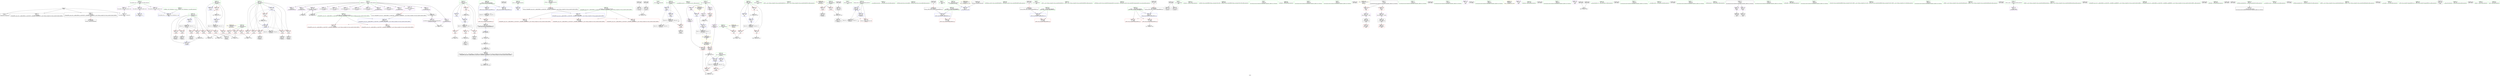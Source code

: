 digraph "SVFG" {
	label="SVFG";

	Node0x563b59ed1890 [shape=record,color=grey,label="{NodeID: 0\nNullPtr}"];
	Node0x563b59ed1890 -> Node0x563b5a040e40[style=solid];
	Node0x563b59ed1890 -> Node0x563b5a040f40[style=solid];
	Node0x563b59ed1890 -> Node0x563b5a041010[style=solid];
	Node0x563b59ed1890 -> Node0x563b5a047af0[style=solid];
	Node0x563b5a042350 [shape=record,color=blue,label="{NodeID: 194\n133\<--148\ni3\<--\n_Z5solvev\n}"];
	Node0x563b5a042350 -> Node0x563b5a060480[style=dashed];
	Node0x563b5a03eaf0 [shape=record,color=purple,label="{NodeID: 111\n94\<--11\n\<--_Z1sB5cxx11\n__cxx_global_var_init.1\n}"];
	Node0x563b5a03eaf0 -> Node0x563b5a0528b0[style=solid];
	Node0x563b5a03d4e0 [shape=record,color=green,label="{NodeID: 28\n54\<--55\ni\<--i_field_insensitive\n_Z3prev\n}"];
	Node0x563b5a03d4e0 -> Node0x563b5a0452c0[style=solid];
	Node0x563b5a03d4e0 -> Node0x563b5a045390[style=solid];
	Node0x563b5a03d4e0 -> Node0x563b5a045460[style=solid];
	Node0x563b5a03d4e0 -> Node0x563b5a045530[style=solid];
	Node0x563b5a03d4e0 -> Node0x563b5a047cc0[style=solid];
	Node0x563b5a03d4e0 -> Node0x563b5a047e60[style=solid];
	Node0x563b5a04fb70 [shape=record,color=black,label="{NodeID: 305\n305 = PHI(185, 303, )\n}"];
	Node0x563b5a04fb70 -> Node0x563b5a03efb0[style=solid];
	Node0x563b5a045530 [shape=record,color=red,label="{NodeID: 139\n78\<--54\n\<--i\n_Z3prev\n}"];
	Node0x563b5a045530 -> Node0x563b5a0513b0[style=solid];
	Node0x563b5a03fe90 [shape=record,color=green,label="{NodeID: 56\n324\<--325\nretval\<--retval_field_insensitive\nmain\n}"];
	Node0x563b5a03fe90 -> Node0x563b5a042c40[style=solid];
	Node0x563b5a075670 [shape=record,color=black,label="{NodeID: 416\n277 = PHI(139, )\n0th arg _ZSteqIcEN9__gnu_cxx11__enable_ifIXsr9__is_charIT_EE7__valueEbE6__typeERKNSt7__cxx1112basic_stringIS2_St11char_traitsIS2_ESaIS2_EEESC_ }"];
	Node0x563b5a075670 -> Node0x563b5a042aa0[style=solid];
	Node0x563b5a046bf0 [shape=record,color=red,label="{NodeID: 167\n285\<--279\n\<--__lhs.addr\n_ZSteqIcEN9__gnu_cxx11__enable_ifIXsr9__is_charIT_EE7__valueEbE6__typeERKNSt7__cxx1112basic_stringIS2_St11char_traitsIS2_ESaIS2_EEESC_\n}"];
	Node0x563b5a0417f0 [shape=record,color=black,label="{NodeID: 84\n193\<--190\nconv\<--call13\n_Z5solvev\n}"];
	Node0x563b5a0417f0 -> Node0x563b5a052730[style=solid];
	Node0x563b59ed1920 [shape=record,color=green,label="{NodeID: 1\n7\<--1\n__dso_handle\<--dummyObj\nGlob }"];
	Node0x563b5a042420 [shape=record,color=blue,label="{NodeID: 195\n135\<--174\nfg\<--\n_Z5solvev\n}"];
	Node0x563b5a042420 -> Node0x563b5a0463d0[style=dashed];
	Node0x563b5a042420 -> Node0x563b5a042760[style=dashed];
	Node0x563b5a042420 -> Node0x563b5a05fa80[style=dashed];
	Node0x563b5a042420 -> Node0x563b5a060980[style=dashed];
	Node0x563b5a03ebc0 [shape=record,color=purple,label="{NodeID: 112\n108\<--11\n\<--_Z1sB5cxx11\n__cxx_global_array_dtor\n}"];
	Node0x563b5a03d5b0 [shape=record,color=green,label="{NodeID: 29\n83\<--84\n__cxx_global_var_init.1\<--__cxx_global_var_init.1_field_insensitive\n}"];
	Node0x563b5a050110 [shape=record,color=black,label="{NodeID: 306\n111 = PHI(109, 112, )\n}"];
	Node0x563b5a050110 -> Node0x563b5a044d10[style=solid];
	Node0x563b5a045600 [shape=record,color=red,label="{NodeID: 140\n70\<--69\n\<--arrayidx\n_Z3prev\n}"];
	Node0x563b5a045600 -> Node0x563b5a051230[style=solid];
	Node0x563b5a03ff60 [shape=record,color=green,label="{NodeID: 57\n326\<--327\nn\<--n_field_insensitive\nmain\n}"];
	Node0x563b5a03ff60 -> Node0x563b5a047000[style=solid];
	Node0x563b5a075800 [shape=record,color=black,label="{NodeID: 417\n278 = PHI(217, )\n1st arg _ZSteqIcEN9__gnu_cxx11__enable_ifIXsr9__is_charIT_EE7__valueEbE6__typeERKNSt7__cxx1112basic_stringIS2_St11char_traitsIS2_ESaIS2_EEESC_ }"];
	Node0x563b5a075800 -> Node0x563b5a042b70[style=solid];
	Node0x563b5a046cc0 [shape=record,color=red,label="{NodeID: 168\n291\<--279\n\<--__lhs.addr\n_ZSteqIcEN9__gnu_cxx11__enable_ifIXsr9__is_charIT_EE7__valueEbE6__typeERKNSt7__cxx1112basic_stringIS2_St11char_traitsIS2_ESaIS2_EEESC_\n}"];
	Node0x563b5a0418c0 [shape=record,color=black,label="{NodeID: 85\n195\<--194\nidxprom14\<--\n_Z5solvev\n}"];
	Node0x563b5a02de90 [shape=record,color=green,label="{NodeID: 2\n14\<--1\n_ZSt3cin\<--dummyObj\nGlob }"];
	Node0x563b5a0424f0 [shape=record,color=blue,label="{NodeID: 196\n137\<--148\nj\<--\n_Z5solvev\n}"];
	Node0x563b5a0424f0 -> Node0x563b5a0464a0[style=dashed];
	Node0x563b5a0424f0 -> Node0x563b5a046570[style=dashed];
	Node0x563b5a0424f0 -> Node0x563b5a046640[style=dashed];
	Node0x563b5a0424f0 -> Node0x563b5a046710[style=dashed];
	Node0x563b5a0424f0 -> Node0x563b5a0467e0[style=dashed];
	Node0x563b5a0424f0 -> Node0x563b5a0468b0[style=dashed];
	Node0x563b5a0424f0 -> Node0x563b5a042830[style=dashed];
	Node0x563b5a0424f0 -> Node0x563b5a060e80[style=dashed];
	Node0x563b5a03ec90 [shape=record,color=purple,label="{NodeID: 113\n109\<--11\n\<--_Z1sB5cxx11\n__cxx_global_array_dtor\n}"];
	Node0x563b5a03ec90 -> Node0x563b5a050110[style=solid];
	Node0x563b5a03d6b0 [shape=record,color=green,label="{NodeID: 30\n91\<--92\n_ZNSt7__cxx1112basic_stringIcSt11char_traitsIcESaIcEEC1Ev\<--_ZNSt7__cxx1112basic_stringIcSt11char_traitsIcESaIcEEC1Ev_field_insensitive\n}"];
	Node0x563b5a0506b0 [shape=record,color=black,label="{NodeID: 307\n222 = PHI(185, 185, 218, )\n}"];
	Node0x563b5a0456d0 [shape=record,color=red,label="{NodeID: 141\n239\<--125\n\<--n\n_Z5solvev\n}"];
	Node0x563b5a0456d0 -> Node0x563b5a0516b0[style=solid];
	Node0x563b5a040030 [shape=record,color=green,label="{NodeID: 58\n328\<--329\ni\<--i_field_insensitive\nmain\n}"];
	Node0x563b5a040030 -> Node0x563b5a0470d0[style=solid];
	Node0x563b5a040030 -> Node0x563b5a0471a0[style=solid];
	Node0x563b5a040030 -> Node0x563b5a047270[style=solid];
	Node0x563b5a040030 -> Node0x563b5a042d10[style=solid];
	Node0x563b5a040030 -> Node0x563b5a042de0[style=solid];
	Node0x563b5a075940 [shape=record,color=black,label="{NodeID: 418\n432 = PHI(308, )\n0th arg __clang_call_terminate }"];
	Node0x563b5a046d90 [shape=record,color=red,label="{NodeID: 169\n297\<--279\n\<--__lhs.addr\n_ZSteqIcEN9__gnu_cxx11__enable_ifIXsr9__is_charIT_EE7__valueEbE6__typeERKNSt7__cxx1112basic_stringIS2_St11char_traitsIS2_ESaIS2_EEESC_\n}"];
	Node0x563b5a041990 [shape=record,color=black,label="{NodeID: 86\n198\<--197\nconv17\<--call16\n_Z5solvev\n}"];
	Node0x563b5a041990 -> Node0x563b5a052730[style=solid];
	Node0x563b5a02df20 [shape=record,color=green,label="{NodeID: 3\n17\<--1\n_ZSt4cout\<--dummyObj\nGlob }"];
	Node0x563b5a0637d0 [shape=record,color=yellow,style=double,label="{NodeID: 363\n8V_1 = ENCHI(MR_8V_0)\npts\{126 \}\nFun[_Z5solvev]}"];
	Node0x563b5a0637d0 -> Node0x563b5a0456d0[style=dashed];
	Node0x563b5a0637d0 -> Node0x563b5a0457a0[style=dashed];
	Node0x563b5a0425c0 [shape=record,color=blue,label="{NodeID: 197\n141\<--185\ncleanup.cond\<--\n_Z5solvev\n}"];
	Node0x563b5a0425c0 -> Node0x563b5a046980[style=dashed];
	Node0x563b5a0425c0 -> Node0x563b5a0425c0[style=dashed];
	Node0x563b5a0425c0 -> Node0x563b5a042690[style=dashed];
	Node0x563b5a0425c0 -> Node0x563b5a061380[style=dashed];
	Node0x563b5a03ed60 [shape=record,color=purple,label="{NodeID: 114\n116\<--11\n\<--_Z1sB5cxx11\n__cxx_global_array_dtor\n}"];
	Node0x563b5a03ed60 -> Node0x563b5a053030[style=solid];
	Node0x563b5a03d7b0 [shape=record,color=green,label="{NodeID: 31\n98\<--99\n__cxx_global_array_dtor\<--__cxx_global_array_dtor_field_insensitive\n}"];
	Node0x563b5a050c90 [shape=record,color=black,label="{NodeID: 308\n88 = PHI(86, 89, )\n}"];
	Node0x563b5a050c90 -> Node0x563b5a044c40[style=solid];
	Node0x563b5a0457a0 [shape=record,color=red,label="{NodeID: 142\n258\<--125\n\<--n\n_Z5solvev\n}"];
	Node0x563b5a0457a0 -> Node0x563b5a03eee0[style=solid];
	Node0x563b5a040100 [shape=record,color=green,label="{NodeID: 59\n332\<--333\n_ZNSt8ios_base15sync_with_stdioEb\<--_ZNSt8ios_base15sync_with_stdioEb_field_insensitive\n}"];
	Node0x563b5a075a80 [shape=record,color=black,label="{NodeID: 419\n396 = PHI(292, )\n0th arg _ZNSt11char_traitsIcE7compareEPKcS2_m }"];
	Node0x563b5a075a80 -> Node0x563b5a042eb0[style=solid];
	Node0x563b5a046e60 [shape=record,color=red,label="{NodeID: 170\n287\<--281\n\<--__rhs.addr\n_ZSteqIcEN9__gnu_cxx11__enable_ifIXsr9__is_charIT_EE7__valueEbE6__typeERKNSt7__cxx1112basic_stringIS2_St11char_traitsIS2_ESaIS2_EEESC_\n}"];
	Node0x563b5a041a60 [shape=record,color=black,label="{NodeID: 87\n202\<--201\nidxprom19\<--\n_Z5solvev\n}"];
	Node0x563b5a03c0d0 [shape=record,color=green,label="{NodeID: 4\n18\<--1\n.str\<--dummyObj\nGlob }"];
	Node0x563b5a0638e0 [shape=record,color=yellow,style=double,label="{NodeID: 364\n10V_1 = ENCHI(MR_10V_0)\npts\{128 \}\nFun[_Z5solvev]}"];
	Node0x563b5a0638e0 -> Node0x563b5a045870[style=dashed];
	Node0x563b5a0638e0 -> Node0x563b5a045940[style=dashed];
	Node0x563b5a0638e0 -> Node0x563b5a045a10[style=dashed];
	Node0x563b5a042690 [shape=record,color=blue,label="{NodeID: 198\n141\<--214\ncleanup.cond\<--\n_Z5solvev\n}"];
	Node0x563b5a042690 -> Node0x563b5a046980[style=dashed];
	Node0x563b5a042690 -> Node0x563b5a0425c0[style=dashed];
	Node0x563b5a042690 -> Node0x563b5a061380[style=dashed];
	Node0x563b5a0441d0 [shape=record,color=purple,label="{NodeID: 115\n156\<--11\narrayidx\<--_Z1sB5cxx11\n_Z5solvev\n}"];
	Node0x563b5a03d8b0 [shape=record,color=green,label="{NodeID: 32\n105\<--106\n.addr\<--.addr_field_insensitive\n__cxx_global_array_dtor\n}"];
	Node0x563b5a03d8b0 -> Node0x563b5a047f30[style=solid];
	Node0x563b5a051230 [shape=record,color=grey,label="{NodeID: 309\n71 = Binary(72, 70, )\n}"];
	Node0x563b5a051230 -> Node0x563b5a047d90[style=solid];
	Node0x563b5a045870 [shape=record,color=red,label="{NodeID: 143\n151\<--127\n\<--p\n_Z5solvev\n}"];
	Node0x563b5a045870 -> Node0x563b5a0525b0[style=solid];
	Node0x563b5a040200 [shape=record,color=green,label="{NodeID: 60\n341\<--342\n_ZNSt9basic_iosIcSt11char_traitsIcEE3tieEPSo\<--_ZNSt9basic_iosIcSt11char_traitsIcEE3tieEPSo_field_insensitive\n}"];
	Node0x563b5a075bc0 [shape=record,color=black,label="{NodeID: 420\n397 = PHI(296, )\n1st arg _ZNSt11char_traitsIcE7compareEPKcS2_m }"];
	Node0x563b5a075bc0 -> Node0x563b5a042f80[style=solid];
	Node0x563b5a05dc80 [shape=record,color=black,label="{NodeID: 337\nMR_38V_3 = PHI(MR_38V_4, MR_38V_2, )\npts\{400 \}\n}"];
	Node0x563b5a05dc80 -> Node0x563b5a0474e0[style=dashed];
	Node0x563b5a046f30 [shape=record,color=red,label="{NodeID: 171\n295\<--281\n\<--__rhs.addr\n_ZSteqIcEN9__gnu_cxx11__enable_ifIXsr9__is_charIT_EE7__valueEbE6__typeERKNSt7__cxx1112basic_stringIS2_St11char_traitsIS2_ESaIS2_EEESC_\n}"];
	Node0x563b5a041b30 [shape=record,color=black,label="{NodeID: 88\n205\<--204\nidxprom21\<--\n_Z5solvev\n}"];
	Node0x563b5a03c160 [shape=record,color=green,label="{NodeID: 5\n20\<--1\n.str.2\<--dummyObj\nGlob }"];
	Node0x563b5a042760 [shape=record,color=blue,label="{NodeID: 199\n135\<--229\nfg\<--\n_Z5solvev\n}"];
	Node0x563b5a042760 -> Node0x563b5a05fa80[style=dashed];
	Node0x563b5a044260 [shape=record,color=purple,label="{NodeID: 116\n189\<--11\narrayidx12\<--_Z1sB5cxx11\n_Z5solvev\n}"];
	Node0x563b5a03d980 [shape=record,color=green,label="{NodeID: 33\n114\<--115\n_ZNSt7__cxx1112basic_stringIcSt11char_traitsIcESaIcEED1Ev\<--_ZNSt7__cxx1112basic_stringIcSt11char_traitsIcESaIcEED1Ev_field_insensitive\n}"];
	Node0x563b5a0513b0 [shape=record,color=grey,label="{NodeID: 310\n79 = Binary(78, 60, )\n}"];
	Node0x563b5a0513b0 -> Node0x563b5a047e60[style=solid];
	Node0x563b5a045940 [shape=record,color=red,label="{NodeID: 144\n170\<--127\n\<--p\n_Z5solvev\n}"];
	Node0x563b5a045940 -> Node0x563b5a0534b0[style=solid];
	Node0x563b5a040300 [shape=record,color=green,label="{NodeID: 61\n351\<--352\n_ZNSt9basic_iosIcSt11char_traitsIcEE10exceptionsESt12_Ios_Iostate\<--_ZNSt9basic_iosIcSt11char_traitsIcEE10exceptionsESt12_Ios_Iostate_field_insensitive\n}"];
	Node0x563b5a075d00 [shape=record,color=black,label="{NodeID: 421\n398 = PHI(298, )\n2nd arg _ZNSt11char_traitsIcE7compareEPKcS2_m }"];
	Node0x563b5a075d00 -> Node0x563b5a043050[style=solid];
	Node0x563b5a047000 [shape=record,color=red,label="{NodeID: 172\n358\<--326\n\<--n\nmain\n}"];
	Node0x563b5a047000 -> Node0x563b5a052430[style=solid];
	Node0x563b5a041c00 [shape=record,color=black,label="{NodeID: 89\n208\<--207\nconv24\<--call23\n_Z5solvev\n}"];
	Node0x563b5a03c1f0 [shape=record,color=green,label="{NodeID: 6\n22\<--1\n.str.3\<--dummyObj\nGlob }"];
	Node0x563b5a042830 [shape=record,color=blue,label="{NodeID: 200\n137\<--233\nj\<--inc30\n_Z5solvev\n}"];
	Node0x563b5a042830 -> Node0x563b5a0464a0[style=dashed];
	Node0x563b5a042830 -> Node0x563b5a046570[style=dashed];
	Node0x563b5a042830 -> Node0x563b5a046640[style=dashed];
	Node0x563b5a042830 -> Node0x563b5a046710[style=dashed];
	Node0x563b5a042830 -> Node0x563b5a0467e0[style=dashed];
	Node0x563b5a042830 -> Node0x563b5a0468b0[style=dashed];
	Node0x563b5a042830 -> Node0x563b5a042830[style=dashed];
	Node0x563b5a042830 -> Node0x563b5a060e80[style=dashed];
	Node0x563b5a0442f0 [shape=record,color=purple,label="{NodeID: 117\n196\<--11\narrayidx15\<--_Z1sB5cxx11\n_Z5solvev\n}"];
	Node0x563b5a03da80 [shape=record,color=green,label="{NodeID: 34\n122\<--123\n_Z5solvev\<--_Z5solvev_field_insensitive\n}"];
	Node0x563b5a051530 [shape=record,color=grey,label="{NodeID: 311\n67 = Binary(66, 60, )\n}"];
	Node0x563b5a051530 -> Node0x563b5a0413e0[style=solid];
	Node0x563b5a045a10 [shape=record,color=red,label="{NodeID: 145\n178\<--127\n\<--p\n_Z5solvev\n}"];
	Node0x563b5a045a10 -> Node0x563b5a052bb0[style=solid];
	Node0x563b5a040400 [shape=record,color=green,label="{NodeID: 62\n363\<--364\n_ZStlsISt11char_traitsIcEERSt13basic_ostreamIcT_ES5_PKc\<--_ZStlsISt11char_traitsIcEERSt13basic_ostreamIcT_ES5_PKc_field_insensitive\n}"];
	Node0x563b5a076620 [shape=record,color=black,label="{NodeID: 422\n299 = PHI(395, )\n}"];
	Node0x563b5a076620 -> Node0x563b5a0531b0[style=solid];
	Node0x563b5a05e680 [shape=record,color=black,label="{NodeID: 339\nMR_2V_3 = PHI(MR_2V_4, MR_2V_2, )\npts\{55 \}\n}"];
	Node0x563b5a05e680 -> Node0x563b5a0452c0[style=dashed];
	Node0x563b5a05e680 -> Node0x563b5a045390[style=dashed];
	Node0x563b5a05e680 -> Node0x563b5a045460[style=dashed];
	Node0x563b5a05e680 -> Node0x563b5a045530[style=dashed];
	Node0x563b5a05e680 -> Node0x563b5a047e60[style=dashed];
	Node0x563b5a0470d0 [shape=record,color=red,label="{NodeID: 173\n357\<--328\n\<--i\nmain\n}"];
	Node0x563b5a0470d0 -> Node0x563b5a052430[style=solid];
	Node0x563b5a041cd0 [shape=record,color=black,label="{NodeID: 90\n209\<--207\nconv25\<--call23\n_Z5solvev\n}"];
	Node0x563b5a03c280 [shape=record,color=green,label="{NodeID: 7\n25\<--1\n\<--dummyObj\nCan only get source location for instruction, argument, global var or function.}"];
	Node0x563b5a042900 [shape=record,color=blue,label="{NodeID: 201\n131\<--250\nans\<--add\n_Z5solvev\n}"];
	Node0x563b5a042900 -> Node0x563b5a05ff80[style=dashed];
	Node0x563b5a0443c0 [shape=record,color=purple,label="{NodeID: 118\n203\<--11\narrayidx20\<--_Z1sB5cxx11\n_Z5solvev\n}"];
	Node0x563b5a03db80 [shape=record,color=green,label="{NodeID: 35\n125\<--126\nn\<--n_field_insensitive\n_Z5solvev\n}"];
	Node0x563b5a03db80 -> Node0x563b5a0456d0[style=solid];
	Node0x563b5a03db80 -> Node0x563b5a0457a0[style=solid];
	Node0x563b5a0516b0 [shape=record,color=grey,label="{NodeID: 312\n245 = Binary(239, 244, )\n}"];
	Node0x563b5a0516b0 -> Node0x563b5a0420e0[style=solid];
	Node0x563b5a045ae0 [shape=record,color=red,label="{NodeID: 146\n150\<--129\n\<--i\n_Z5solvev\n}"];
	Node0x563b5a045ae0 -> Node0x563b5a0525b0[style=solid];
	Node0x563b5a040500 [shape=record,color=green,label="{NodeID: 63\n368\<--369\n_ZNSolsEi\<--_ZNSolsEi_field_insensitive\n}"];
	Node0x563b5a076850 [shape=record,color=black,label="{NodeID: 423\n197 = PHI()\n}"];
	Node0x563b5a076850 -> Node0x563b5a041990[style=solid];
	Node0x563b5a05eb80 [shape=record,color=black,label="{NodeID: 340\nMR_4V_3 = PHI(MR_4V_4, MR_4V_2, )\npts\{100000 \}\n|{|<s2>27}}"];
	Node0x563b5a05eb80 -> Node0x563b5a045600[style=dashed];
	Node0x563b5a05eb80 -> Node0x563b5a047d90[style=dashed];
	Node0x563b5a05eb80:s2 -> Node0x563b5a048d90[style=dashed,color=blue];
	Node0x563b5a0471a0 [shape=record,color=red,label="{NodeID: 174\n365\<--328\n\<--i\nmain\n}"];
	Node0x563b5a0471a0 -> Node0x563b5a0522b0[style=solid];
	Node0x563b5a041da0 [shape=record,color=black,label="{NodeID: 91\n216\<--215\nidxprom26\<--\n_Z5solvev\n}"];
	Node0x563b5a03c310 [shape=record,color=green,label="{NodeID: 8\n58\<--1\n\<--dummyObj\nCan only get source location for instruction, argument, global var or function.}"];
	Node0x563b5a0429d0 [shape=record,color=blue,label="{NodeID: 202\n133\<--255\ni3\<--inc41\n_Z5solvev\n}"];
	Node0x563b5a0429d0 -> Node0x563b5a060480[style=dashed];
	Node0x563b5a044490 [shape=record,color=purple,label="{NodeID: 119\n206\<--11\narrayidx22\<--_Z1sB5cxx11\n_Z5solvev\n}"];
	Node0x563b5a03dc50 [shape=record,color=green,label="{NodeID: 36\n127\<--128\np\<--p_field_insensitive\n_Z5solvev\n}"];
	Node0x563b5a03dc50 -> Node0x563b5a045870[style=solid];
	Node0x563b5a03dc50 -> Node0x563b5a045940[style=solid];
	Node0x563b5a03dc50 -> Node0x563b5a045a10[style=solid];
	Node0x563b5a051830 [shape=record,color=grey,label="{NodeID: 313\n263 = Binary(261, 262, )\n}"];
	Node0x563b5a045bb0 [shape=record,color=red,label="{NodeID: 147\n154\<--129\n\<--i\n_Z5solvev\n}"];
	Node0x563b5a045bb0 -> Node0x563b5a041650[style=solid];
	Node0x563b5a040600 [shape=record,color=green,label="{NodeID: 64\n399\<--400\nretval\<--retval_field_insensitive\n_ZNSt11char_traitsIcE7compareEPKcS2_m\n}"];
	Node0x563b5a040600 -> Node0x563b5a0474e0[style=solid];
	Node0x563b5a040600 -> Node0x563b5a043120[style=solid];
	Node0x563b5a040600 -> Node0x563b5a04a120[style=solid];
	Node0x563b5a076920 [shape=record,color=black,label="{NodeID: 424\n207 = PHI()\n}"];
	Node0x563b5a076920 -> Node0x563b5a041c00[style=solid];
	Node0x563b5a076920 -> Node0x563b5a041cd0[style=solid];
	Node0x563b5a05f080 [shape=record,color=black,label="{NodeID: 341\nMR_35V_3 = PHI(MR_35V_4, MR_35V_2, )\npts\{329 \}\n}"];
	Node0x563b5a05f080 -> Node0x563b5a0470d0[style=dashed];
	Node0x563b5a05f080 -> Node0x563b5a0471a0[style=dashed];
	Node0x563b5a05f080 -> Node0x563b5a047270[style=dashed];
	Node0x563b5a05f080 -> Node0x563b5a042de0[style=dashed];
	Node0x563b5a047270 [shape=record,color=red,label="{NodeID: 175\n376\<--328\n\<--i\nmain\n}"];
	Node0x563b5a047270 -> Node0x563b5a051fb0[style=solid];
	Node0x563b5a041e70 [shape=record,color=black,label="{NodeID: 92\n237\<--236\ntobool\<--\n_Z5solvev\n}"];
	Node0x563b5a03c3a0 [shape=record,color=green,label="{NodeID: 9\n60\<--1\n\<--dummyObj\nCan only get source location for instruction, argument, global var or function.}"];
	Node0x563b5a042aa0 [shape=record,color=blue,label="{NodeID: 203\n279\<--277\n__lhs.addr\<--__lhs\n_ZSteqIcEN9__gnu_cxx11__enable_ifIXsr9__is_charIT_EE7__valueEbE6__typeERKNSt7__cxx1112basic_stringIS2_St11char_traitsIS2_ESaIS2_EEESC_\n}"];
	Node0x563b5a042aa0 -> Node0x563b5a046bf0[style=dashed];
	Node0x563b5a042aa0 -> Node0x563b5a046cc0[style=dashed];
	Node0x563b5a042aa0 -> Node0x563b5a046d90[style=dashed];
	Node0x563b5a044560 [shape=record,color=purple,label="{NodeID: 120\n217\<--11\narrayidx27\<--_Z1sB5cxx11\n_Z5solvev\n|{<s0>13}}"];
	Node0x563b5a044560:s0 -> Node0x563b5a075800[style=solid,color=red];
	Node0x563b5a03dd20 [shape=record,color=green,label="{NodeID: 37\n129\<--130\ni\<--i_field_insensitive\n_Z5solvev\n}"];
	Node0x563b5a03dd20 -> Node0x563b5a045ae0[style=solid];
	Node0x563b5a03dd20 -> Node0x563b5a045bb0[style=solid];
	Node0x563b5a03dd20 -> Node0x563b5a045c80[style=solid];
	Node0x563b5a03dd20 -> Node0x563b5a048000[style=solid];
	Node0x563b5a03dd20 -> Node0x563b5a0421b0[style=solid];
	Node0x563b5a048d90 [shape=record,color=yellow,style=double,label="{NodeID: 397\n4V_2 = CSCHI(MR_4V_1)\npts\{100000 \}\nCS[]|{<s0>32}}"];
	Node0x563b5a048d90:s0 -> Node0x563b5a063f00[style=dashed,color=red];
	Node0x563b5a0519b0 [shape=record,color=grey,label="{NodeID: 314\n250 = Binary(249, 248, )\n}"];
	Node0x563b5a0519b0 -> Node0x563b5a042900[style=solid];
	Node0x563b5a045c80 [shape=record,color=red,label="{NodeID: 148\n161\<--129\n\<--i\n_Z5solvev\n}"];
	Node0x563b5a045c80 -> Node0x563b5a051cb0[style=solid];
	Node0x563b5a0406d0 [shape=record,color=green,label="{NodeID: 65\n401\<--402\n__s1.addr\<--__s1.addr_field_insensitive\n_ZNSt11char_traitsIcE7compareEPKcS2_m\n}"];
	Node0x563b5a0406d0 -> Node0x563b5a0475b0[style=solid];
	Node0x563b5a0406d0 -> Node0x563b5a042eb0[style=solid];
	Node0x563b5a076a50 [shape=record,color=black,label="{NodeID: 425\n36 = PHI()\n}"];
	Node0x563b5a05f580 [shape=record,color=black,label="{NodeID: 342\nMR_12V_3 = PHI(MR_12V_4, MR_12V_2, )\npts\{130 \}\n}"];
	Node0x563b5a05f580 -> Node0x563b5a045ae0[style=dashed];
	Node0x563b5a05f580 -> Node0x563b5a045bb0[style=dashed];
	Node0x563b5a05f580 -> Node0x563b5a045c80[style=dashed];
	Node0x563b5a05f580 -> Node0x563b5a0421b0[style=dashed];
	Node0x563b5a047340 [shape=record,color=red,label="{NodeID: 176\n337\<--336\nvbase.offset\<--\nmain\n}"];
	Node0x563b5a041f40 [shape=record,color=black,label="{NodeID: 93\n241\<--240\nidxprom33\<--\n_Z5solvev\n}"];
	Node0x563b5a03c430 [shape=record,color=green,label="{NodeID: 10\n64\<--1\n\<--dummyObj\nCan only get source location for instruction, argument, global var or function.}"];
	Node0x563b5a042b70 [shape=record,color=blue,label="{NodeID: 204\n281\<--278\n__rhs.addr\<--__rhs\n_ZSteqIcEN9__gnu_cxx11__enable_ifIXsr9__is_charIT_EE7__valueEbE6__typeERKNSt7__cxx1112basic_stringIS2_St11char_traitsIS2_ESaIS2_EEESC_\n}"];
	Node0x563b5a042b70 -> Node0x563b5a046e60[style=dashed];
	Node0x563b5a042b70 -> Node0x563b5a046f30[style=dashed];
	Node0x563b5a044630 [shape=record,color=purple,label="{NodeID: 121\n242\<--11\narrayidx34\<--_Z1sB5cxx11\n_Z5solvev\n}"];
	Node0x563b5a03ddf0 [shape=record,color=green,label="{NodeID: 38\n131\<--132\nans\<--ans_field_insensitive\n_Z5solvev\n}"];
	Node0x563b5a03ddf0 -> Node0x563b5a045d50[style=solid];
	Node0x563b5a03ddf0 -> Node0x563b5a045e20[style=solid];
	Node0x563b5a03ddf0 -> Node0x563b5a042280[style=solid];
	Node0x563b5a03ddf0 -> Node0x563b5a042900[style=solid];
	Node0x563b5a072dd0 [shape=record,color=black,label="{NodeID: 398\n190 = PHI()\n}"];
	Node0x563b5a072dd0 -> Node0x563b5a0417f0[style=solid];
	Node0x563b5a051b30 [shape=record,color=grey,label="{NodeID: 315\n255 = Binary(254, 60, )\n}"];
	Node0x563b5a051b30 -> Node0x563b5a0429d0[style=solid];
	Node0x563b5a045d50 [shape=record,color=red,label="{NodeID: 149\n249\<--131\n\<--ans\n_Z5solvev\n}"];
	Node0x563b5a045d50 -> Node0x563b5a0519b0[style=solid];
	Node0x563b5a0407a0 [shape=record,color=green,label="{NodeID: 66\n403\<--404\n__s2.addr\<--__s2.addr_field_insensitive\n_ZNSt11char_traitsIcE7compareEPKcS2_m\n}"];
	Node0x563b5a0407a0 -> Node0x563b5a047680[style=solid];
	Node0x563b5a0407a0 -> Node0x563b5a042f80[style=solid];
	Node0x563b5a076b20 [shape=record,color=black,label="{NodeID: 426\n264 = PHI()\n}"];
	Node0x563b5a05fa80 [shape=record,color=black,label="{NodeID: 343\nMR_18V_6 = PHI(MR_18V_5, MR_18V_4, )\npts\{136 \}\n}"];
	Node0x563b5a05fa80 -> Node0x563b5a0463d0[style=dashed];
	Node0x563b5a05fa80 -> Node0x563b5a042760[style=dashed];
	Node0x563b5a05fa80 -> Node0x563b5a05fa80[style=dashed];
	Node0x563b5a05fa80 -> Node0x563b5a060980[style=dashed];
	Node0x563b5a047410 [shape=record,color=red,label="{NodeID: 177\n346\<--345\nvbase.offset4\<--\nmain\n}"];
	Node0x563b5a042010 [shape=record,color=black,label="{NodeID: 94\n244\<--243\nconv36\<--call35\n_Z5solvev\n}"];
	Node0x563b5a042010 -> Node0x563b5a0516b0[style=solid];
	Node0x563b5a03c4c0 [shape=record,color=green,label="{NodeID: 11\n72\<--1\n\<--dummyObj\nCan only get source location for instruction, argument, global var or function.}"];
	Node0x563b5a063f00 [shape=record,color=yellow,style=double,label="{NodeID: 371\n4V_1 = ENCHI(MR_4V_0)\npts\{100000 \}\nFun[_Z5solvev]}"];
	Node0x563b5a063f00 -> Node0x563b5a046a50[style=dashed];
	Node0x563b5a063f00 -> Node0x563b5a046b20[style=dashed];
	Node0x563b5a042c40 [shape=record,color=blue,label="{NodeID: 205\n324\<--148\nretval\<--\nmain\n}"];
	Node0x563b5a044700 [shape=record,color=purple,label="{NodeID: 122\n361\<--18\n\<--.str\nmain\n}"];
	Node0x563b5a03dec0 [shape=record,color=green,label="{NodeID: 39\n133\<--134\ni3\<--i3_field_insensitive\n_Z5solvev\n}"];
	Node0x563b5a03dec0 -> Node0x563b5a045ef0[style=solid];
	Node0x563b5a03dec0 -> Node0x563b5a045fc0[style=solid];
	Node0x563b5a03dec0 -> Node0x563b5a046090[style=solid];
	Node0x563b5a03dec0 -> Node0x563b5a046160[style=solid];
	Node0x563b5a03dec0 -> Node0x563b5a046230[style=solid];
	Node0x563b5a03dec0 -> Node0x563b5a046300[style=solid];
	Node0x563b5a03dec0 -> Node0x563b5a042350[style=solid];
	Node0x563b5a03dec0 -> Node0x563b5a0429d0[style=solid];
	Node0x563b5a0738b0 [shape=record,color=black,label="{NodeID: 399\n218 = PHI(276, )\n}"];
	Node0x563b5a0738b0 -> Node0x563b5a0506b0[style=solid];
	Node0x563b5a051cb0 [shape=record,color=grey,label="{NodeID: 316\n162 = Binary(161, 60, )\n}"];
	Node0x563b5a051cb0 -> Node0x563b5a0421b0[style=solid];
	Node0x563b5a045e20 [shape=record,color=red,label="{NodeID: 150\n262\<--131\n\<--ans\n_Z5solvev\n}"];
	Node0x563b5a045e20 -> Node0x563b5a051830[style=solid];
	Node0x563b5a040870 [shape=record,color=green,label="{NodeID: 67\n405\<--406\n__n.addr\<--__n.addr_field_insensitive\n_ZNSt11char_traitsIcE7compareEPKcS2_m\n}"];
	Node0x563b5a040870 -> Node0x563b5a047750[style=solid];
	Node0x563b5a040870 -> Node0x563b5a047820[style=solid];
	Node0x563b5a040870 -> Node0x563b5a043050[style=solid];
	Node0x563b5a076bf0 [shape=record,color=black,label="{NodeID: 427\n97 = PHI()\n}"];
	Node0x563b5a05ff80 [shape=record,color=black,label="{NodeID: 344\nMR_14V_3 = PHI(MR_14V_4, MR_14V_2, )\npts\{132 \}\n}"];
	Node0x563b5a05ff80 -> Node0x563b5a045d50[style=dashed];
	Node0x563b5a05ff80 -> Node0x563b5a045e20[style=dashed];
	Node0x563b5a05ff80 -> Node0x563b5a042900[style=dashed];
	Node0x563b5a05ff80 -> Node0x563b5a05ff80[style=dashed];
	Node0x563b5a0474e0 [shape=record,color=red,label="{NodeID: 178\n423\<--399\n\<--retval\n_ZNSt11char_traitsIcE7compareEPKcS2_m\n}"];
	Node0x563b5a0474e0 -> Node0x563b5a03f3c0[style=solid];
	Node0x563b5a0420e0 [shape=record,color=black,label="{NodeID: 95\n246\<--245\nidxprom37\<--sub\n_Z5solvev\n}"];
	Node0x563b5a03c550 [shape=record,color=green,label="{NodeID: 12\n148\<--1\n\<--dummyObj\nCan only get source location for instruction, argument, global var or function.}"];
	Node0x563b5a063fe0 [shape=record,color=yellow,style=double,label="{NodeID: 372\nRETMU(6V_2)\npts\{106 \}\nFun[__cxx_global_array_dtor]}"];
	Node0x563b5a042d10 [shape=record,color=blue,label="{NodeID: 206\n328\<--148\ni\<--\nmain\n}"];
	Node0x563b5a042d10 -> Node0x563b5a05f080[style=dashed];
	Node0x563b5a0447d0 [shape=record,color=purple,label="{NodeID: 123\n370\<--20\n\<--.str.2\nmain\n}"];
	Node0x563b5a03df90 [shape=record,color=green,label="{NodeID: 40\n135\<--136\nfg\<--fg_field_insensitive\n_Z5solvev\n}"];
	Node0x563b5a03df90 -> Node0x563b5a0463d0[style=solid];
	Node0x563b5a03df90 -> Node0x563b5a042420[style=solid];
	Node0x563b5a03df90 -> Node0x563b5a042760[style=solid];
	Node0x563b5a074700 [shape=record,color=black,label="{NodeID: 400\n243 = PHI()\n}"];
	Node0x563b5a074700 -> Node0x563b5a042010[style=solid];
	Node0x563b5a051e30 [shape=record,color=grey,label="{NodeID: 317\n303 = Binary(302, 214, )\n}"];
	Node0x563b5a051e30 -> Node0x563b5a04fb70[style=solid];
	Node0x563b5a045ef0 [shape=record,color=red,label="{NodeID: 151\n169\<--133\n\<--i3\n_Z5solvev\n}"];
	Node0x563b5a045ef0 -> Node0x563b5a0534b0[style=solid];
	Node0x563b5a040940 [shape=record,color=green,label="{NodeID: 68\n419\<--420\nmemcmp\<--memcmp_field_insensitive\n}"];
	Node0x563b5a076cc0 [shape=record,color=black,label="{NodeID: 428\n143 = PHI()\n}"];
	Node0x563b5a060480 [shape=record,color=black,label="{NodeID: 345\nMR_16V_3 = PHI(MR_16V_4, MR_16V_2, )\npts\{134 \}\n}"];
	Node0x563b5a060480 -> Node0x563b5a045ef0[style=dashed];
	Node0x563b5a060480 -> Node0x563b5a045fc0[style=dashed];
	Node0x563b5a060480 -> Node0x563b5a046090[style=dashed];
	Node0x563b5a060480 -> Node0x563b5a046160[style=dashed];
	Node0x563b5a060480 -> Node0x563b5a046230[style=dashed];
	Node0x563b5a060480 -> Node0x563b5a046300[style=dashed];
	Node0x563b5a060480 -> Node0x563b5a0429d0[style=dashed];
	Node0x563b5a0475b0 [shape=record,color=red,label="{NodeID: 179\n415\<--401\n\<--__s1.addr\n_ZNSt11char_traitsIcE7compareEPKcS2_m\n}"];
	Node0x563b5a03eee0 [shape=record,color=black,label="{NodeID: 96\n259\<--258\nidxprom43\<--\n_Z5solvev\n}"];
	Node0x563b5a03c5e0 [shape=record,color=green,label="{NodeID: 13\n166\<--1\n\<--dummyObj\nCan only get source location for instruction, argument, global var or function.}"];
	Node0x563b5a042de0 [shape=record,color=blue,label="{NodeID: 207\n328\<--377\ni\<--inc\nmain\n}"];
	Node0x563b5a042de0 -> Node0x563b5a05f080[style=dashed];
	Node0x563b5a0448a0 [shape=record,color=purple,label="{NodeID: 124\n373\<--22\n\<--.str.3\nmain\n}"];
	Node0x563b5a03e060 [shape=record,color=green,label="{NodeID: 41\n137\<--138\nj\<--j_field_insensitive\n_Z5solvev\n}"];
	Node0x563b5a03e060 -> Node0x563b5a0464a0[style=solid];
	Node0x563b5a03e060 -> Node0x563b5a046570[style=solid];
	Node0x563b5a03e060 -> Node0x563b5a046640[style=solid];
	Node0x563b5a03e060 -> Node0x563b5a046710[style=solid];
	Node0x563b5a03e060 -> Node0x563b5a0467e0[style=solid];
	Node0x563b5a03e060 -> Node0x563b5a0468b0[style=solid];
	Node0x563b5a03e060 -> Node0x563b5a0424f0[style=solid];
	Node0x563b5a03e060 -> Node0x563b5a042830[style=solid];
	Node0x563b5a0747d0 [shape=record,color=black,label="{NodeID: 401\n286 = PHI()\n}"];
	Node0x563b5a0747d0 -> Node0x563b5a053330[style=solid];
	Node0x563b5a051fb0 [shape=record,color=grey,label="{NodeID: 318\n377 = Binary(376, 60, )\n}"];
	Node0x563b5a051fb0 -> Node0x563b5a042de0[style=solid];
	Node0x563b5a045fc0 [shape=record,color=red,label="{NodeID: 152\n182\<--133\n\<--i3\n_Z5solvev\n}"];
	Node0x563b5a045fc0 -> Node0x563b5a052a30[style=solid];
	Node0x563b5a040a40 [shape=record,color=green,label="{NodeID: 69\n427\<--428\n__gxx_personality_v0\<--__gxx_personality_v0_field_insensitive\n}"];
	Node0x563b5a076dc0 [shape=record,color=black,label="{NodeID: 429\n146 = PHI()\n}"];
	Node0x563b5a060980 [shape=record,color=black,label="{NodeID: 346\nMR_18V_2 = PHI(MR_18V_4, MR_18V_1, )\npts\{136 \}\n}"];
	Node0x563b5a060980 -> Node0x563b5a042420[style=dashed];
	Node0x563b5a047680 [shape=record,color=red,label="{NodeID: 180\n416\<--403\n\<--__s2.addr\n_ZNSt11char_traitsIcE7compareEPKcS2_m\n}"];
	Node0x563b5a03efb0 [shape=record,color=black,label="{NodeID: 97\n276\<--305\n_ZSteqIcEN9__gnu_cxx11__enable_ifIXsr9__is_charIT_EE7__valueEbE6__typeERKNSt7__cxx1112basic_stringIS2_St11char_traitsIS2_ESaIS2_EEESC__ret\<--\n_ZSteqIcEN9__gnu_cxx11__enable_ifIXsr9__is_charIT_EE7__valueEbE6__typeERKNSt7__cxx1112basic_stringIS2_St11char_traitsIS2_ESaIS2_EEESC_\n|{<s0>13}}"];
	Node0x563b5a03efb0:s0 -> Node0x563b5a0738b0[style=solid,color=blue];
	Node0x563b5a03c6e0 [shape=record,color=green,label="{NodeID: 14\n174\<--1\n\<--dummyObj\nCan only get source location for instruction, argument, global var or function.}"];
	Node0x563b5a042eb0 [shape=record,color=blue,label="{NodeID: 208\n401\<--396\n__s1.addr\<--__s1\n_ZNSt11char_traitsIcE7compareEPKcS2_m\n}"];
	Node0x563b5a042eb0 -> Node0x563b5a0475b0[style=dashed];
	Node0x563b5a044970 [shape=record,color=purple,label="{NodeID: 125\n452\<--24\nllvm.global_ctors_0\<--llvm.global_ctors\nGlob }"];
	Node0x563b5a044970 -> Node0x563b5a0478f0[style=solid];
	Node0x563b5a03e130 [shape=record,color=green,label="{NodeID: 42\n139\<--140\nref.tmp\<--ref.tmp_field_insensitive\n_Z5solvev\n|{<s0>13}}"];
	Node0x563b5a03e130:s0 -> Node0x563b5a075670[style=solid,color=red];
	Node0x563b5a0748a0 [shape=record,color=black,label="{NodeID: 402\n288 = PHI()\n}"];
	Node0x563b5a0748a0 -> Node0x563b5a053330[style=solid];
	Node0x563b5a052130 [shape=record,color=grey,label="{NodeID: 319\n233 = Binary(232, 60, )\n}"];
	Node0x563b5a052130 -> Node0x563b5a042830[style=solid];
	Node0x563b5a046090 [shape=record,color=red,label="{NodeID: 153\n187\<--133\n\<--i3\n_Z5solvev\n}"];
	Node0x563b5a046090 -> Node0x563b5a041720[style=solid];
	Node0x563b5a040b40 [shape=record,color=green,label="{NodeID: 70\n434\<--435\n__cxa_begin_catch\<--__cxa_begin_catch_field_insensitive\n}"];
	Node0x563b5a076e90 [shape=record,color=black,label="{NodeID: 430\n157 = PHI()\n}"];
	Node0x563b5a060e80 [shape=record,color=black,label="{NodeID: 347\nMR_20V_2 = PHI(MR_20V_4, MR_20V_1, )\npts\{138 \}\n}"];
	Node0x563b5a060e80 -> Node0x563b5a0424f0[style=dashed];
	Node0x563b5a047750 [shape=record,color=red,label="{NodeID: 181\n410\<--405\n\<--__n.addr\n_ZNSt11char_traitsIcE7compareEPKcS2_m\n}"];
	Node0x563b5a047750 -> Node0x563b5a052d30[style=solid];
	Node0x563b5a03f080 [shape=record,color=black,label="{NodeID: 98\n336\<--335\n\<--vbase.offset.ptr\nmain\n}"];
	Node0x563b5a03f080 -> Node0x563b5a047340[style=solid];
	Node0x563b5a03c7e0 [shape=record,color=green,label="{NodeID: 15\n185\<--1\n\<--dummyObj\nCan only get source location for instruction, argument, global var or function.}"];
	Node0x563b5a042f80 [shape=record,color=blue,label="{NodeID: 209\n403\<--397\n__s2.addr\<--__s2\n_ZNSt11char_traitsIcE7compareEPKcS2_m\n}"];
	Node0x563b5a042f80 -> Node0x563b5a047680[style=dashed];
	Node0x563b5a044a40 [shape=record,color=purple,label="{NodeID: 126\n453\<--24\nllvm.global_ctors_1\<--llvm.global_ctors\nGlob }"];
	Node0x563b5a044a40 -> Node0x563b5a0479f0[style=solid];
	Node0x563b5a03e200 [shape=record,color=green,label="{NodeID: 43\n141\<--142\ncleanup.cond\<--cleanup.cond_field_insensitive\n_Z5solvev\n}"];
	Node0x563b5a03e200 -> Node0x563b5a046980[style=solid];
	Node0x563b5a03e200 -> Node0x563b5a0425c0[style=solid];
	Node0x563b5a03e200 -> Node0x563b5a042690[style=solid];
	Node0x563b5a074970 [shape=record,color=black,label="{NodeID: 403\n292 = PHI()\n|{<s0>22}}"];
	Node0x563b5a074970:s0 -> Node0x563b5a075a80[style=solid,color=red];
	Node0x563b5a0522b0 [shape=record,color=grey,label="{NodeID: 320\n366 = Binary(365, 60, )\n}"];
	Node0x563b5a046160 [shape=record,color=red,label="{NodeID: 154\n201\<--133\n\<--i3\n_Z5solvev\n}"];
	Node0x563b5a046160 -> Node0x563b5a041a60[style=solid];
	Node0x563b5a040c40 [shape=record,color=green,label="{NodeID: 71\n437\<--438\n_ZSt9terminatev\<--_ZSt9terminatev_field_insensitive\n}"];
	Node0x563b5a061380 [shape=record,color=black,label="{NodeID: 348\nMR_22V_2 = PHI(MR_22V_3, MR_22V_1, )\npts\{142 \}\n}"];
	Node0x563b5a061380 -> Node0x563b5a0425c0[style=dashed];
	Node0x563b5a061380 -> Node0x563b5a061380[style=dashed];
	Node0x563b5a047820 [shape=record,color=red,label="{NodeID: 182\n417\<--405\n\<--__n.addr\n_ZNSt11char_traitsIcE7compareEPKcS2_m\n}"];
	Node0x563b5a03f150 [shape=record,color=black,label="{NodeID: 99\n339\<--338\n\<--add.ptr\nmain\n}"];
	Node0x563b5a03c8e0 [shape=record,color=green,label="{NodeID: 16\n214\<--1\n\<--dummyObj\nCan only get source location for instruction, argument, global var or function.}"];
	Node0x563b5a043050 [shape=record,color=blue,label="{NodeID: 210\n405\<--398\n__n.addr\<--__n\n_ZNSt11char_traitsIcE7compareEPKcS2_m\n}"];
	Node0x563b5a043050 -> Node0x563b5a047750[style=dashed];
	Node0x563b5a043050 -> Node0x563b5a047820[style=dashed];
	Node0x563b5a044b40 [shape=record,color=purple,label="{NodeID: 127\n454\<--24\nllvm.global_ctors_2\<--llvm.global_ctors\nGlob }"];
	Node0x563b5a044b40 -> Node0x563b5a047af0[style=solid];
	Node0x563b5a03e2d0 [shape=record,color=green,label="{NodeID: 44\n144\<--145\n_ZNSirsERi\<--_ZNSirsERi_field_insensitive\n}"];
	Node0x563b5a074a70 [shape=record,color=black,label="{NodeID: 404\n296 = PHI()\n|{<s0>22}}"];
	Node0x563b5a074a70:s0 -> Node0x563b5a075bc0[style=solid,color=red];
	Node0x563b5a052430 [shape=record,color=grey,label="{NodeID: 321\n359 = cmp(357, 358, )\n}"];
	Node0x563b5a046230 [shape=record,color=red,label="{NodeID: 155\n240\<--133\n\<--i3\n_Z5solvev\n}"];
	Node0x563b5a046230 -> Node0x563b5a041f40[style=solid];
	Node0x563b5a040d40 [shape=record,color=green,label="{NodeID: 72\n26\<--447\n_GLOBAL__sub_I_Chandnani_0_1.cpp\<--_GLOBAL__sub_I_Chandnani_0_1.cpp_field_insensitive\n}"];
	Node0x563b5a040d40 -> Node0x563b5a0479f0[style=solid];
	Node0x563b5a061880 [shape=record,color=yellow,style=double,label="{NodeID: 349\n6V_1 = ENCHI(MR_6V_0)\npts\{106 \}\nFun[__cxx_global_array_dtor]}"];
	Node0x563b5a061880 -> Node0x563b5a047f30[style=dashed];
	Node0x563b5a0478f0 [shape=record,color=blue,label="{NodeID: 183\n452\<--25\nllvm.global_ctors_0\<--\nGlob }"];
	Node0x563b5a03f220 [shape=record,color=black,label="{NodeID: 100\n345\<--344\n\<--vbase.offset.ptr3\nmain\n}"];
	Node0x563b5a03f220 -> Node0x563b5a047410[style=solid];
	Node0x563b5a03c9e0 [shape=record,color=green,label="{NodeID: 17\n229\<--1\n\<--dummyObj\nCan only get source location for instruction, argument, global var or function.}"];
	Node0x563b5a043120 [shape=record,color=blue,label="{NodeID: 211\n399\<--148\nretval\<--\n_ZNSt11char_traitsIcE7compareEPKcS2_m\n}"];
	Node0x563b5a043120 -> Node0x563b5a05dc80[style=dashed];
	Node0x563b5a044c40 [shape=record,color=purple,label="{NodeID: 128\n89\<--88\narrayctor.next\<--arrayctor.cur\n__cxx_global_var_init.1\n}"];
	Node0x563b5a044c40 -> Node0x563b5a050c90[style=solid];
	Node0x563b5a044c40 -> Node0x563b5a0528b0[style=solid];
	Node0x563b5a03e3d0 [shape=record,color=green,label="{NodeID: 45\n158\<--159\n_ZStrsIcSt11char_traitsIcESaIcEERSt13basic_istreamIT_T0_ES7_RNSt7__cxx1112basic_stringIS4_S5_T1_EE\<--_ZStrsIcSt11char_traitsIcESaIcEERSt13basic_istreamIT_T0_ES7_RNSt7__cxx1112basic_stringIS4_S5_T1_EE_field_insensitive\n}"];
	Node0x563b5a074b70 [shape=record,color=black,label="{NodeID: 405\n298 = PHI()\n|{<s0>22}}"];
	Node0x563b5a074b70:s0 -> Node0x563b5a075d00[style=solid,color=red];
	Node0x563b5a0525b0 [shape=record,color=grey,label="{NodeID: 322\n152 = cmp(150, 151, )\n}"];
	Node0x563b5a046300 [shape=record,color=red,label="{NodeID: 156\n254\<--133\n\<--i3\n_Z5solvev\n}"];
	Node0x563b5a046300 -> Node0x563b5a051b30[style=solid];
	Node0x563b5a040e40 [shape=record,color=black,label="{NodeID: 73\n2\<--3\ndummyVal\<--dummyVal\n}"];
	Node0x563b5a0623a0 [shape=record,color=yellow,style=double,label="{NodeID: 350\n33V_1 = ENCHI(MR_33V_0)\npts\{327 \}\nFun[main]}"];
	Node0x563b5a0623a0 -> Node0x563b5a047000[style=dashed];
	Node0x563b5a0479f0 [shape=record,color=blue,label="{NodeID: 184\n453\<--26\nllvm.global_ctors_1\<--_GLOBAL__sub_I_Chandnani_0_1.cpp\nGlob }"];
	Node0x563b5a03f2f0 [shape=record,color=black,label="{NodeID: 101\n348\<--347\n\<--add.ptr5\nmain\n}"];
	Node0x563b5a03cae0 [shape=record,color=green,label="{NodeID: 18\n350\<--1\n\<--dummyObj\nCan only get source location for instruction, argument, global var or function.}"];
	Node0x563b5a04a120 [shape=record,color=blue,label="{NodeID: 212\n399\<--418\nretval\<--call\n_ZNSt11char_traitsIcE7compareEPKcS2_m\n}"];
	Node0x563b5a04a120 -> Node0x563b5a05dc80[style=dashed];
	Node0x563b5a044d10 [shape=record,color=purple,label="{NodeID: 129\n112\<--111\narraydestroy.element\<--arraydestroy.elementPast\n__cxx_global_array_dtor\n}"];
	Node0x563b5a044d10 -> Node0x563b5a050110[style=solid];
	Node0x563b5a044d10 -> Node0x563b5a053030[style=solid];
	Node0x563b5a03e4d0 [shape=record,color=green,label="{NodeID: 46\n191\<--192\n_ZNKSt7__cxx1112basic_stringIcSt11char_traitsIcESaIcEE4sizeEv\<--_ZNKSt7__cxx1112basic_stringIcSt11char_traitsIcESaIcEE4sizeEv_field_insensitive\n}"];
	Node0x563b5a074c70 [shape=record,color=black,label="{NodeID: 406\n331 = PHI()\n}"];
	Node0x563b5a052730 [shape=record,color=grey,label="{NodeID: 323\n199 = cmp(193, 198, )\n}"];
	Node0x563b5a0463d0 [shape=record,color=red,label="{NodeID: 157\n236\<--135\n\<--fg\n_Z5solvev\n}"];
	Node0x563b5a0463d0 -> Node0x563b5a041e70[style=solid];
	Node0x563b5a040f40 [shape=record,color=black,label="{NodeID: 74\n307\<--3\n\<--dummyVal\n_ZSteqIcEN9__gnu_cxx11__enable_ifIXsr9__is_charIT_EE7__valueEbE6__typeERKNSt7__cxx1112basic_stringIS2_St11char_traitsIS2_ESaIS2_EEESC_\n}"];
	Node0x563b5a047af0 [shape=record,color=blue, style = dotted,label="{NodeID: 185\n454\<--3\nllvm.global_ctors_2\<--dummyVal\nGlob }"];
	Node0x563b5a03f3c0 [shape=record,color=black,label="{NodeID: 102\n395\<--423\n_ZNSt11char_traitsIcE7compareEPKcS2_m_ret\<--\n_ZNSt11char_traitsIcE7compareEPKcS2_m\n|{<s0>22}}"];
	Node0x563b5a03f3c0:s0 -> Node0x563b5a076620[style=solid,color=blue];
	Node0x563b5a03cbe0 [shape=record,color=green,label="{NodeID: 19\n4\<--6\n_ZStL8__ioinit\<--_ZStL8__ioinit_field_insensitive\nGlob }"];
	Node0x563b5a03cbe0 -> Node0x563b5a03f490[style=solid];
	Node0x563b5a044de0 [shape=record,color=purple,label="{NodeID: 130\n335\<--334\nvbase.offset.ptr\<--vtable\nmain\n}"];
	Node0x563b5a044de0 -> Node0x563b5a03f080[style=solid];
	Node0x563b5a03e5d0 [shape=record,color=green,label="{NodeID: 47\n211\<--212\n_ZNKSt7__cxx1112basic_stringIcSt11char_traitsIcESaIcEE6substrEmm\<--_ZNKSt7__cxx1112basic_stringIcSt11char_traitsIcESaIcEE6substrEmm_field_insensitive\n}"];
	Node0x563b5a074d40 [shape=record,color=black,label="{NodeID: 407\n340 = PHI()\n}"];
	Node0x563b5a0528b0 [shape=record,color=grey,label="{NodeID: 324\n95 = cmp(89, 94, )\n}"];
	Node0x563b5a0464a0 [shape=record,color=red,label="{NodeID: 158\n177\<--137\n\<--j\n_Z5solvev\n}"];
	Node0x563b5a0464a0 -> Node0x563b5a052bb0[style=solid];
	Node0x563b5a041010 [shape=record,color=black,label="{NodeID: 75\n308\<--3\n\<--dummyVal\n_ZSteqIcEN9__gnu_cxx11__enable_ifIXsr9__is_charIT_EE7__valueEbE6__typeERKNSt7__cxx1112basic_stringIS2_St11char_traitsIS2_ESaIS2_EEESC_\n|{<s0>23}}"];
	Node0x563b5a041010:s0 -> Node0x563b5a075940[style=solid,color=red];
	Node0x563b5a062590 [shape=record,color=yellow,style=double,label="{NodeID: 352\n4V_1 = ENCHI(MR_4V_0)\npts\{100000 \}\nFun[main]|{<s0>27}}"];
	Node0x563b5a062590:s0 -> Node0x563b5a047bf0[style=dashed,color=red];
	Node0x563b5a047bf0 [shape=record,color=blue,label="{NodeID: 186\n56\<--58\n\<--\n_Z3prev\n}"];
	Node0x563b5a047bf0 -> Node0x563b5a05eb80[style=dashed];
	Node0x563b5a03f490 [shape=record,color=purple,label="{NodeID: 103\n35\<--4\n\<--_ZStL8__ioinit\n__cxx_global_var_init\n}"];
	Node0x563b5a03cce0 [shape=record,color=green,label="{NodeID: 20\n8\<--10\npw\<--pw_field_insensitive\nGlob }"];
	Node0x563b5a03cce0 -> Node0x563b5a03f560[style=solid];
	Node0x563b5a03cce0 -> Node0x563b5a03f630[style=solid];
	Node0x563b5a03cce0 -> Node0x563b5a03e6e0[style=solid];
	Node0x563b5a03cce0 -> Node0x563b5a03e7b0[style=solid];
	Node0x563b5a03cce0 -> Node0x563b5a03e880[style=solid];
	Node0x563b5a044eb0 [shape=record,color=purple,label="{NodeID: 131\n344\<--343\nvbase.offset.ptr3\<--vtable2\nmain\n}"];
	Node0x563b5a044eb0 -> Node0x563b5a03f220[style=solid];
	Node0x563b5a03f6f0 [shape=record,color=green,label="{NodeID: 48\n219\<--220\n_ZSteqIcEN9__gnu_cxx11__enable_ifIXsr9__is_charIT_EE7__valueEbE6__typeERKNSt7__cxx1112basic_stringIS2_St11char_traitsIS2_ESaIS2_EEESC_\<--_ZSteqIcEN9__gnu_cxx11__enable_ifIXsr9__is_charIT_EE7__valueEbE6__typeERKNSt7__cxx1112basic_stringIS2_St11char_traitsIS2_ESaIS2_EEESC__field_insensitive\n}"];
	Node0x563b5a074e10 [shape=record,color=black,label="{NodeID: 408\n354 = PHI()\n}"];
	Node0x563b5a052a30 [shape=record,color=grey,label="{NodeID: 325\n183 = cmp(181, 182, )\n}"];
	Node0x563b5a046570 [shape=record,color=red,label="{NodeID: 159\n181\<--137\n\<--j\n_Z5solvev\n}"];
	Node0x563b5a046570 -> Node0x563b5a052a30[style=solid];
	Node0x563b5a0410e0 [shape=record,color=black,label="{NodeID: 76\n15\<--14\n\<--_ZSt3cin\nCan only get source location for instruction, argument, global var or function.}"];
	Node0x563b5a0410e0 -> Node0x563b5a044f80[style=solid];
	Node0x563b5a0410e0 -> Node0x563b5a045050[style=solid];
	Node0x563b5a062670 [shape=record,color=yellow,style=double,label="{NodeID: 353\n29V_1 = ENCHI(MR_29V_0)\npts\{1 \}\nFun[main]}"];
	Node0x563b5a062670 -> Node0x563b5a045120[style=dashed];
	Node0x563b5a062670 -> Node0x563b5a0451f0[style=dashed];
	Node0x563b5a047cc0 [shape=record,color=blue,label="{NodeID: 187\n54\<--60\ni\<--\n_Z3prev\n}"];
	Node0x563b5a047cc0 -> Node0x563b5a05e680[style=dashed];
	Node0x563b5a03f560 [shape=record,color=purple,label="{NodeID: 104\n56\<--8\n\<--pw\n_Z3prev\n}"];
	Node0x563b5a03f560 -> Node0x563b5a047bf0[style=solid];
	Node0x563b5a03cde0 [shape=record,color=green,label="{NodeID: 21\n11\<--13\n_Z1sB5cxx11\<--_Z1sB5cxx11_field_insensitive\nGlob }"];
	Node0x563b5a03cde0 -> Node0x563b5a03e950[style=solid];
	Node0x563b5a03cde0 -> Node0x563b5a03ea20[style=solid];
	Node0x563b5a03cde0 -> Node0x563b5a03eaf0[style=solid];
	Node0x563b5a03cde0 -> Node0x563b5a03ebc0[style=solid];
	Node0x563b5a03cde0 -> Node0x563b5a03ec90[style=solid];
	Node0x563b5a03cde0 -> Node0x563b5a03ed60[style=solid];
	Node0x563b5a03cde0 -> Node0x563b5a0441d0[style=solid];
	Node0x563b5a03cde0 -> Node0x563b5a044260[style=solid];
	Node0x563b5a03cde0 -> Node0x563b5a0442f0[style=solid];
	Node0x563b5a03cde0 -> Node0x563b5a0443c0[style=solid];
	Node0x563b5a03cde0 -> Node0x563b5a044490[style=solid];
	Node0x563b5a03cde0 -> Node0x563b5a044560[style=solid];
	Node0x563b5a03cde0 -> Node0x563b5a044630[style=solid];
	Node0x563b5a044f80 [shape=record,color=purple,label="{NodeID: 132\n338\<--15\nadd.ptr\<--\nmain\n}"];
	Node0x563b5a044f80 -> Node0x563b5a03f150[style=solid];
	Node0x563b5a03f7f0 [shape=record,color=green,label="{NodeID: 49\n265\<--266\n_ZNSolsEx\<--_ZNSolsEx_field_insensitive\n}"];
	Node0x563b5a074f10 [shape=record,color=black,label="{NodeID: 409\n362 = PHI()\n}"];
	Node0x563b5a052bb0 [shape=record,color=grey,label="{NodeID: 326\n179 = cmp(177, 178, )\n}"];
	Node0x563b5a046640 [shape=record,color=red,label="{NodeID: 160\n194\<--137\n\<--j\n_Z5solvev\n}"];
	Node0x563b5a046640 -> Node0x563b5a0418c0[style=solid];
	Node0x563b5a0411e0 [shape=record,color=black,label="{NodeID: 77\n16\<--14\n\<--_ZSt3cin\nCan only get source location for instruction, argument, global var or function.}"];
	Node0x563b5a0411e0 -> Node0x563b5a045120[style=solid];
	Node0x563b5a0411e0 -> Node0x563b5a0451f0[style=solid];
	Node0x563b5a047d90 [shape=record,color=blue,label="{NodeID: 188\n75\<--71\narrayidx2\<--mul\n_Z3prev\n}"];
	Node0x563b5a047d90 -> Node0x563b5a05eb80[style=dashed];
	Node0x563b5a03f630 [shape=record,color=purple,label="{NodeID: 105\n69\<--8\narrayidx\<--pw\n_Z3prev\n}"];
	Node0x563b5a03f630 -> Node0x563b5a045600[style=solid];
	Node0x563b5a03cee0 [shape=record,color=green,label="{NodeID: 22\n24\<--28\nllvm.global_ctors\<--llvm.global_ctors_field_insensitive\nGlob }"];
	Node0x563b5a03cee0 -> Node0x563b5a044970[style=solid];
	Node0x563b5a03cee0 -> Node0x563b5a044a40[style=solid];
	Node0x563b5a03cee0 -> Node0x563b5a044b40[style=solid];
	Node0x563b5a045050 [shape=record,color=purple,label="{NodeID: 133\n347\<--15\nadd.ptr5\<--\nmain\n}"];
	Node0x563b5a045050 -> Node0x563b5a03f2f0[style=solid];
	Node0x563b5a03f8f0 [shape=record,color=green,label="{NodeID: 50\n279\<--280\n__lhs.addr\<--__lhs.addr_field_insensitive\n_ZSteqIcEN9__gnu_cxx11__enable_ifIXsr9__is_charIT_EE7__valueEbE6__typeERKNSt7__cxx1112basic_stringIS2_St11char_traitsIS2_ESaIS2_EEESC_\n}"];
	Node0x563b5a03f8f0 -> Node0x563b5a046bf0[style=solid];
	Node0x563b5a03f8f0 -> Node0x563b5a046cc0[style=solid];
	Node0x563b5a03f8f0 -> Node0x563b5a046d90[style=solid];
	Node0x563b5a03f8f0 -> Node0x563b5a042aa0[style=solid];
	Node0x563b5a075070 [shape=record,color=black,label="{NodeID: 410\n367 = PHI()\n}"];
	Node0x563b5a052d30 [shape=record,color=grey,label="{NodeID: 327\n411 = cmp(410, 166, )\n}"];
	Node0x563b5a046710 [shape=record,color=red,label="{NodeID: 161\n204\<--137\n\<--j\n_Z5solvev\n}"];
	Node0x563b5a046710 -> Node0x563b5a041b30[style=solid];
	Node0x563b5a0412e0 [shape=record,color=black,label="{NodeID: 78\n37\<--38\n\<--_ZNSt8ios_base4InitD1Ev\nCan only get source location for instruction, argument, global var or function.}"];
	Node0x563b5a047e60 [shape=record,color=blue,label="{NodeID: 189\n54\<--79\ni\<--inc\n_Z3prev\n}"];
	Node0x563b5a047e60 -> Node0x563b5a05e680[style=dashed];
	Node0x563b5a03e6e0 [shape=record,color=purple,label="{NodeID: 106\n75\<--8\narrayidx2\<--pw\n_Z3prev\n}"];
	Node0x563b5a03e6e0 -> Node0x563b5a047d90[style=solid];
	Node0x563b5a03cfe0 [shape=record,color=green,label="{NodeID: 23\n29\<--30\n__cxx_global_var_init\<--__cxx_global_var_init_field_insensitive\n}"];
	Node0x563b5a045120 [shape=record,color=red,label="{NodeID: 134\n334\<--16\nvtable\<--\nmain\n}"];
	Node0x563b5a045120 -> Node0x563b5a044de0[style=solid];
	Node0x563b5a03f9c0 [shape=record,color=green,label="{NodeID: 51\n281\<--282\n__rhs.addr\<--__rhs.addr_field_insensitive\n_ZSteqIcEN9__gnu_cxx11__enable_ifIXsr9__is_charIT_EE7__valueEbE6__typeERKNSt7__cxx1112basic_stringIS2_St11char_traitsIS2_ESaIS2_EEESC_\n}"];
	Node0x563b5a03f9c0 -> Node0x563b5a046e60[style=solid];
	Node0x563b5a03f9c0 -> Node0x563b5a046f30[style=solid];
	Node0x563b5a03f9c0 -> Node0x563b5a042b70[style=solid];
	Node0x563b5a075170 [shape=record,color=black,label="{NodeID: 411\n371 = PHI()\n}"];
	Node0x563b5a052eb0 [shape=record,color=grey,label="{NodeID: 328\n63 = cmp(62, 64, )\n}"];
	Node0x563b5a0467e0 [shape=record,color=red,label="{NodeID: 162\n215\<--137\n\<--j\n_Z5solvev\n}"];
	Node0x563b5a0467e0 -> Node0x563b5a041da0[style=solid];
	Node0x563b5a0413e0 [shape=record,color=black,label="{NodeID: 79\n68\<--67\nidxprom\<--sub\n_Z3prev\n}"];
	Node0x563b5a047f30 [shape=record,color=blue,label="{NodeID: 190\n105\<--104\n.addr\<--\n__cxx_global_array_dtor\n}"];
	Node0x563b5a03e7b0 [shape=record,color=purple,label="{NodeID: 107\n247\<--8\narrayidx38\<--pw\n_Z5solvev\n}"];
	Node0x563b5a03e7b0 -> Node0x563b5a046a50[style=solid];
	Node0x563b5a03d0e0 [shape=record,color=green,label="{NodeID: 24\n33\<--34\n_ZNSt8ios_base4InitC1Ev\<--_ZNSt8ios_base4InitC1Ev_field_insensitive\n}"];
	Node0x563b5a0451f0 [shape=record,color=red,label="{NodeID: 135\n343\<--16\nvtable2\<--\nmain\n}"];
	Node0x563b5a0451f0 -> Node0x563b5a044eb0[style=solid];
	Node0x563b5a03fa90 [shape=record,color=green,label="{NodeID: 52\n293\<--294\n_ZNKSt7__cxx1112basic_stringIcSt11char_traitsIcESaIcEE4dataEv\<--_ZNKSt7__cxx1112basic_stringIcSt11char_traitsIcESaIcEE4dataEv_field_insensitive\n}"];
	Node0x563b5a075240 [shape=record,color=black,label="{NodeID: 412\n374 = PHI()\n}"];
	Node0x563b5a053030 [shape=record,color=grey,label="{NodeID: 329\n117 = cmp(112, 116, )\n}"];
	Node0x563b5a0468b0 [shape=record,color=red,label="{NodeID: 163\n232\<--137\n\<--j\n_Z5solvev\n}"];
	Node0x563b5a0468b0 -> Node0x563b5a052130[style=solid];
	Node0x563b5a0414b0 [shape=record,color=black,label="{NodeID: 80\n74\<--73\nidxprom1\<--\n_Z3prev\n}"];
	Node0x563b5a048000 [shape=record,color=blue,label="{NodeID: 191\n129\<--148\ni\<--\n_Z5solvev\n}"];
	Node0x563b5a048000 -> Node0x563b5a05f580[style=dashed];
	Node0x563b5a03e880 [shape=record,color=purple,label="{NodeID: 108\n260\<--8\narrayidx44\<--pw\n_Z5solvev\n}"];
	Node0x563b5a03e880 -> Node0x563b5a046b20[style=solid];
	Node0x563b5a03d1e0 [shape=record,color=green,label="{NodeID: 25\n39\<--40\n__cxa_atexit\<--__cxa_atexit_field_insensitive\n}"];
	Node0x563b5a0452c0 [shape=record,color=red,label="{NodeID: 136\n62\<--54\n\<--i\n_Z3prev\n}"];
	Node0x563b5a0452c0 -> Node0x563b5a052eb0[style=solid];
	Node0x563b5a03fb90 [shape=record,color=green,label="{NodeID: 53\n300\<--301\n_ZNSt11char_traitsIcE7compareEPKcS2_m\<--_ZNSt11char_traitsIcE7compareEPKcS2_m_field_insensitive\n}"];
	Node0x563b5a075310 [shape=record,color=black,label="{NodeID: 413\n418 = PHI()\n}"];
	Node0x563b5a075310 -> Node0x563b5a04a120[style=solid];
	Node0x563b5a0531b0 [shape=record,color=grey,label="{NodeID: 330\n302 = cmp(299, 148, )\n}"];
	Node0x563b5a0531b0 -> Node0x563b5a051e30[style=solid];
	Node0x563b5a046980 [shape=record,color=red,label="{NodeID: 164\n223\<--141\ncleanup.is_active\<--cleanup.cond\n_Z5solvev\n}"];
	Node0x563b5a041580 [shape=record,color=black,label="{NodeID: 81\n323\<--148\nmain_ret\<--\nmain\n}"];
	Node0x563b5a0421b0 [shape=record,color=blue,label="{NodeID: 192\n129\<--162\ni\<--inc\n_Z5solvev\n}"];
	Node0x563b5a0421b0 -> Node0x563b5a05f580[style=dashed];
	Node0x563b5a03e950 [shape=record,color=purple,label="{NodeID: 109\n86\<--11\n\<--_Z1sB5cxx11\n__cxx_global_var_init.1\n}"];
	Node0x563b5a03e950 -> Node0x563b5a050c90[style=solid];
	Node0x563b5a03d2e0 [shape=record,color=green,label="{NodeID: 26\n38\<--44\n_ZNSt8ios_base4InitD1Ev\<--_ZNSt8ios_base4InitD1Ev_field_insensitive\n}"];
	Node0x563b5a03d2e0 -> Node0x563b5a0412e0[style=solid];
	Node0x563b5a045390 [shape=record,color=red,label="{NodeID: 137\n66\<--54\n\<--i\n_Z3prev\n}"];
	Node0x563b5a045390 -> Node0x563b5a051530[style=solid];
	Node0x563b5a03fc90 [shape=record,color=green,label="{NodeID: 54\n310\<--311\n__clang_call_terminate\<--__clang_call_terminate_field_insensitive\n}"];
	Node0x563b5a075470 [shape=record,color=black,label="{NodeID: 414\n433 = PHI()\n}"];
	Node0x563b5a053330 [shape=record,color=grey,label="{NodeID: 331\n289 = cmp(286, 288, )\n}"];
	Node0x563b5a046a50 [shape=record,color=red,label="{NodeID: 165\n248\<--247\n\<--arrayidx38\n_Z5solvev\n}"];
	Node0x563b5a046a50 -> Node0x563b5a0519b0[style=solid];
	Node0x563b5a041650 [shape=record,color=black,label="{NodeID: 82\n155\<--154\nidxprom\<--\n_Z5solvev\n}"];
	Node0x563b5a042280 [shape=record,color=blue,label="{NodeID: 193\n131\<--166\nans\<--\n_Z5solvev\n}"];
	Node0x563b5a042280 -> Node0x563b5a05ff80[style=dashed];
	Node0x563b5a03ea20 [shape=record,color=purple,label="{NodeID: 110\n93\<--11\n\<--_Z1sB5cxx11\n__cxx_global_var_init.1\n}"];
	Node0x563b5a03d3e0 [shape=record,color=green,label="{NodeID: 27\n51\<--52\n_Z3prev\<--_Z3prev_field_insensitive\n}"];
	Node0x563b5a045460 [shape=record,color=red,label="{NodeID: 138\n73\<--54\n\<--i\n_Z3prev\n}"];
	Node0x563b5a045460 -> Node0x563b5a0414b0[style=solid];
	Node0x563b5a03fd90 [shape=record,color=green,label="{NodeID: 55\n321\<--322\nmain\<--main_field_insensitive\n}"];
	Node0x563b5a075540 [shape=record,color=black,label="{NodeID: 415\n104 = PHI()\n0th arg __cxx_global_array_dtor }"];
	Node0x563b5a075540 -> Node0x563b5a047f30[style=solid];
	Node0x563b5a0534b0 [shape=record,color=grey,label="{NodeID: 332\n171 = cmp(169, 170, )\n}"];
	Node0x563b5a046b20 [shape=record,color=red,label="{NodeID: 166\n261\<--260\n\<--arrayidx44\n_Z5solvev\n}"];
	Node0x563b5a046b20 -> Node0x563b5a051830[style=solid];
	Node0x563b5a041720 [shape=record,color=black,label="{NodeID: 83\n188\<--187\nidxprom11\<--\n_Z5solvev\n}"];
}
